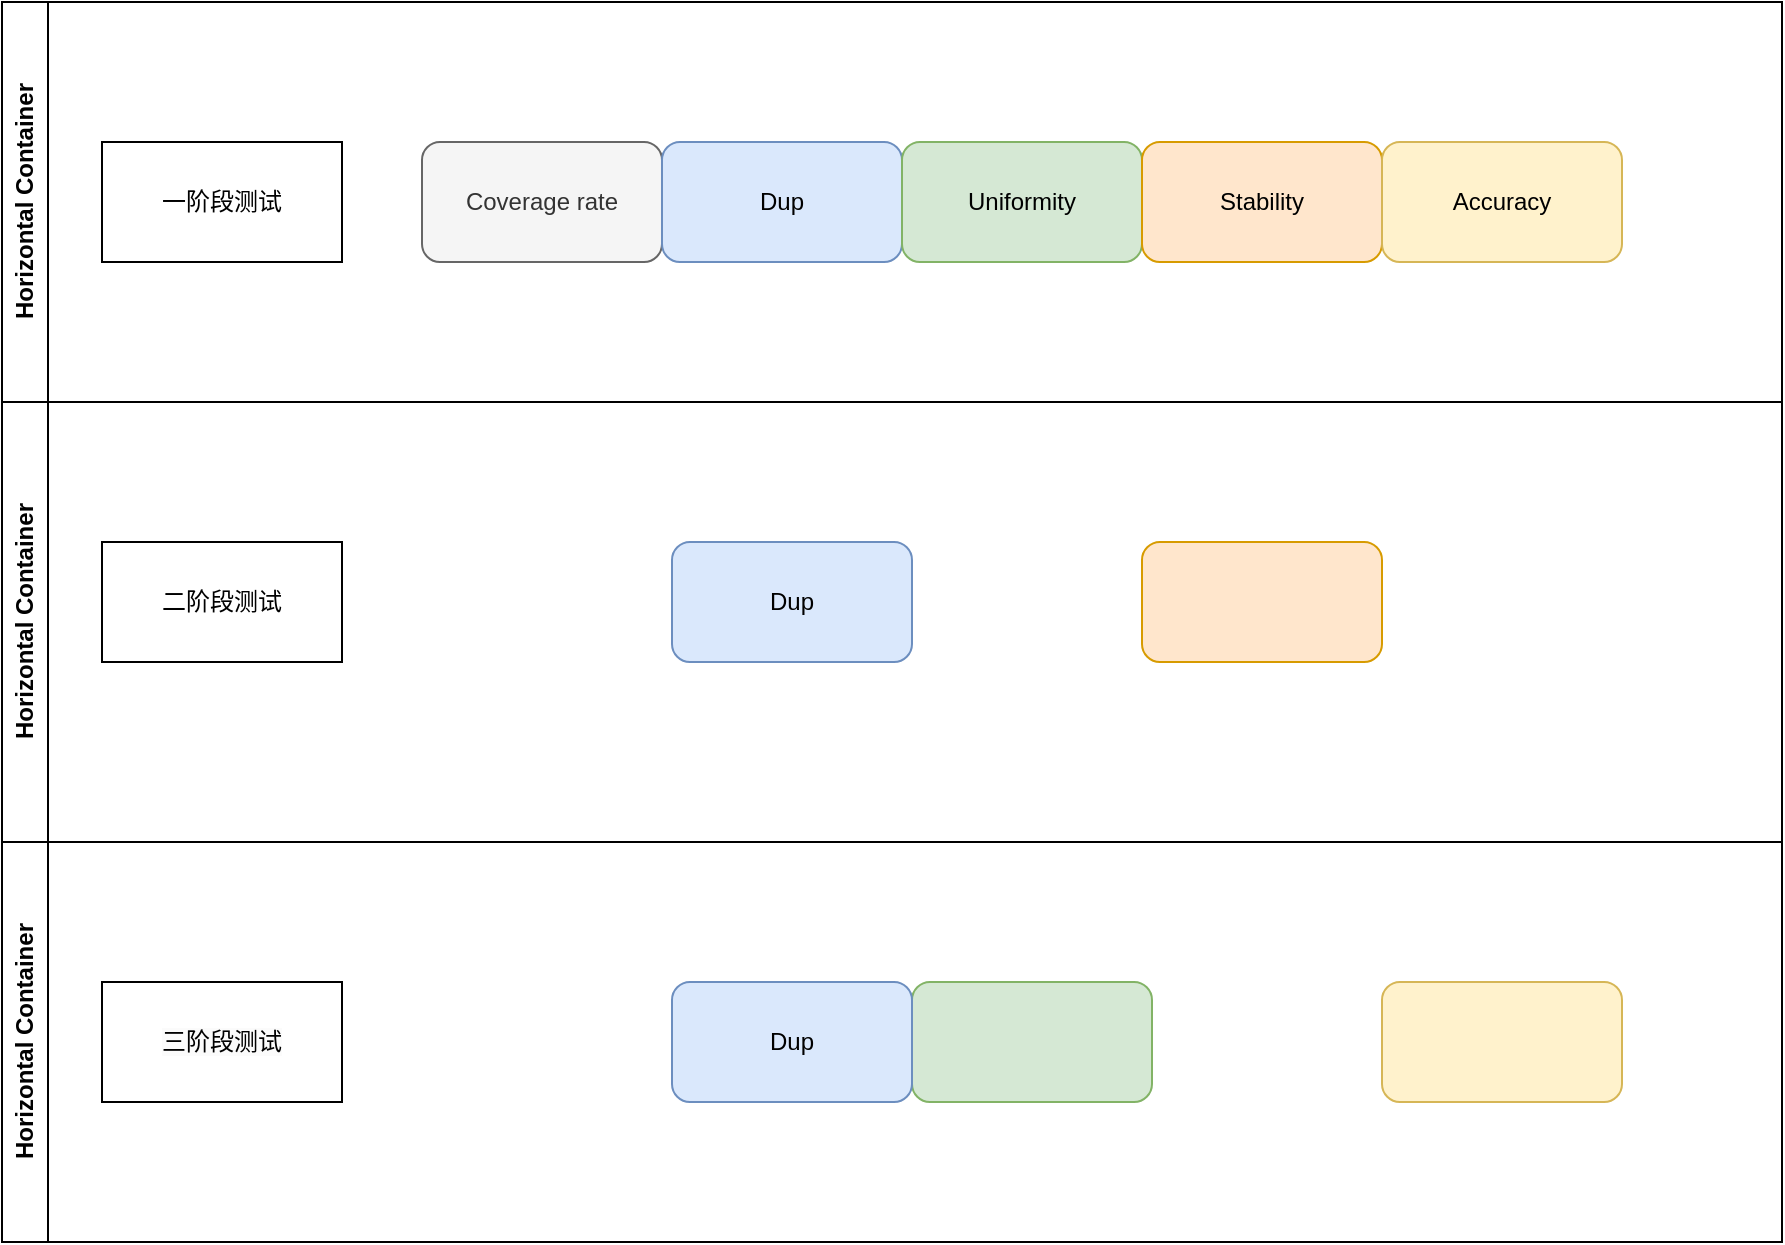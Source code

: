 <mxfile version="24.2.0" type="github">
  <diagram id="07fea595-8f29-1299-0266-81d95cde20df" name="Page-1">
    <mxGraphModel dx="1434" dy="827" grid="1" gridSize="10" guides="1" tooltips="1" connect="1" arrows="1" fold="1" page="1" pageScale="1" pageWidth="1169" pageHeight="827" background="#ffffff" math="0" shadow="0">
      <root>
        <mxCell id="0" />
        <mxCell id="1" parent="0" />
        <mxCell id="oXVZKunLlLA6zYO66h1E-196" value="Horizontal Container" style="swimlane;horizontal=0;whiteSpace=wrap;html=1;" vertex="1" parent="1">
          <mxGeometry x="130" y="90" width="890" height="200" as="geometry" />
        </mxCell>
        <mxCell id="oXVZKunLlLA6zYO66h1E-195" value="一阶段测试" style="rounded=0;whiteSpace=wrap;html=1;" vertex="1" parent="oXVZKunLlLA6zYO66h1E-196">
          <mxGeometry x="50" y="70" width="120" height="60" as="geometry" />
        </mxCell>
        <mxCell id="oXVZKunLlLA6zYO66h1E-190" value="Coverage rate" style="rounded=1;whiteSpace=wrap;html=1;fillColor=#f5f5f5;strokeColor=#666666;fontColor=#333333;" vertex="1" parent="oXVZKunLlLA6zYO66h1E-196">
          <mxGeometry x="210" y="70" width="120" height="60" as="geometry" />
        </mxCell>
        <mxCell id="oXVZKunLlLA6zYO66h1E-191" value="Dup" style="rounded=1;whiteSpace=wrap;html=1;fillColor=#dae8fc;strokeColor=#6c8ebf;" vertex="1" parent="oXVZKunLlLA6zYO66h1E-196">
          <mxGeometry x="330" y="70" width="120" height="60" as="geometry" />
        </mxCell>
        <mxCell id="oXVZKunLlLA6zYO66h1E-192" value="Uniformity" style="rounded=1;whiteSpace=wrap;html=1;fillColor=#d5e8d4;strokeColor=#82b366;" vertex="1" parent="oXVZKunLlLA6zYO66h1E-196">
          <mxGeometry x="450" y="70" width="120" height="60" as="geometry" />
        </mxCell>
        <mxCell id="oXVZKunLlLA6zYO66h1E-193" value="Stability" style="rounded=1;whiteSpace=wrap;html=1;fillColor=#ffe6cc;strokeColor=#d79b00;" vertex="1" parent="oXVZKunLlLA6zYO66h1E-196">
          <mxGeometry x="570" y="70" width="120" height="60" as="geometry" />
        </mxCell>
        <mxCell id="oXVZKunLlLA6zYO66h1E-194" value="Accuracy" style="rounded=1;whiteSpace=wrap;html=1;fillColor=#fff2cc;strokeColor=#d6b656;" vertex="1" parent="oXVZKunLlLA6zYO66h1E-196">
          <mxGeometry x="690" y="70" width="120" height="60" as="geometry" />
        </mxCell>
        <mxCell id="oXVZKunLlLA6zYO66h1E-198" value="Horizontal Container" style="swimlane;horizontal=0;whiteSpace=wrap;html=1;" vertex="1" parent="1">
          <mxGeometry x="130" y="290" width="890" height="220" as="geometry" />
        </mxCell>
        <mxCell id="oXVZKunLlLA6zYO66h1E-199" value="二阶段测试" style="rounded=0;whiteSpace=wrap;html=1;" vertex="1" parent="oXVZKunLlLA6zYO66h1E-198">
          <mxGeometry x="50" y="70" width="120" height="60" as="geometry" />
        </mxCell>
        <mxCell id="oXVZKunLlLA6zYO66h1E-203" value="" style="rounded=1;whiteSpace=wrap;html=1;fillColor=#ffe6cc;strokeColor=#d79b00;" vertex="1" parent="oXVZKunLlLA6zYO66h1E-198">
          <mxGeometry x="570" y="70" width="120" height="60" as="geometry" />
        </mxCell>
        <mxCell id="oXVZKunLlLA6zYO66h1E-213" value="Dup" style="rounded=1;whiteSpace=wrap;html=1;fillColor=#dae8fc;strokeColor=#6c8ebf;" vertex="1" parent="oXVZKunLlLA6zYO66h1E-198">
          <mxGeometry x="335" y="70" width="120" height="60" as="geometry" />
        </mxCell>
        <mxCell id="oXVZKunLlLA6zYO66h1E-206" value="Horizontal Container" style="swimlane;horizontal=0;whiteSpace=wrap;html=1;" vertex="1" parent="1">
          <mxGeometry x="130" y="510" width="890" height="200" as="geometry" />
        </mxCell>
        <mxCell id="oXVZKunLlLA6zYO66h1E-207" value="&lt;span style=&quot;caret-color: rgb(0, 0, 0); color: rgb(0, 0, 0); font-family: Helvetica; font-size: 12px; font-style: normal; font-variant-caps: normal; font-weight: 400; letter-spacing: normal; orphans: auto; text-align: center; text-indent: 0px; text-transform: none; white-space: normal; widows: auto; word-spacing: 0px; -webkit-text-stroke-width: 0px; background-color: rgb(251, 251, 251); text-decoration: none; display: inline !important; float: none;&quot;&gt;三阶段测试&lt;/span&gt;" style="rounded=0;whiteSpace=wrap;html=1;" vertex="1" parent="oXVZKunLlLA6zYO66h1E-206">
          <mxGeometry x="50" y="70" width="120" height="60" as="geometry" />
        </mxCell>
        <mxCell id="oXVZKunLlLA6zYO66h1E-210" value="" style="rounded=1;whiteSpace=wrap;html=1;fillColor=#d5e8d4;strokeColor=#82b366;" vertex="1" parent="oXVZKunLlLA6zYO66h1E-206">
          <mxGeometry x="455" y="70" width="120" height="60" as="geometry" />
        </mxCell>
        <mxCell id="oXVZKunLlLA6zYO66h1E-212" value="" style="rounded=1;whiteSpace=wrap;html=1;fillColor=#fff2cc;strokeColor=#d6b656;" vertex="1" parent="oXVZKunLlLA6zYO66h1E-206">
          <mxGeometry x="690" y="70" width="120" height="60" as="geometry" />
        </mxCell>
        <mxCell id="oXVZKunLlLA6zYO66h1E-214" value="Dup" style="rounded=1;whiteSpace=wrap;html=1;fillColor=#dae8fc;strokeColor=#6c8ebf;" vertex="1" parent="oXVZKunLlLA6zYO66h1E-206">
          <mxGeometry x="335" y="70" width="120" height="60" as="geometry" />
        </mxCell>
      </root>
    </mxGraphModel>
  </diagram>
</mxfile>
